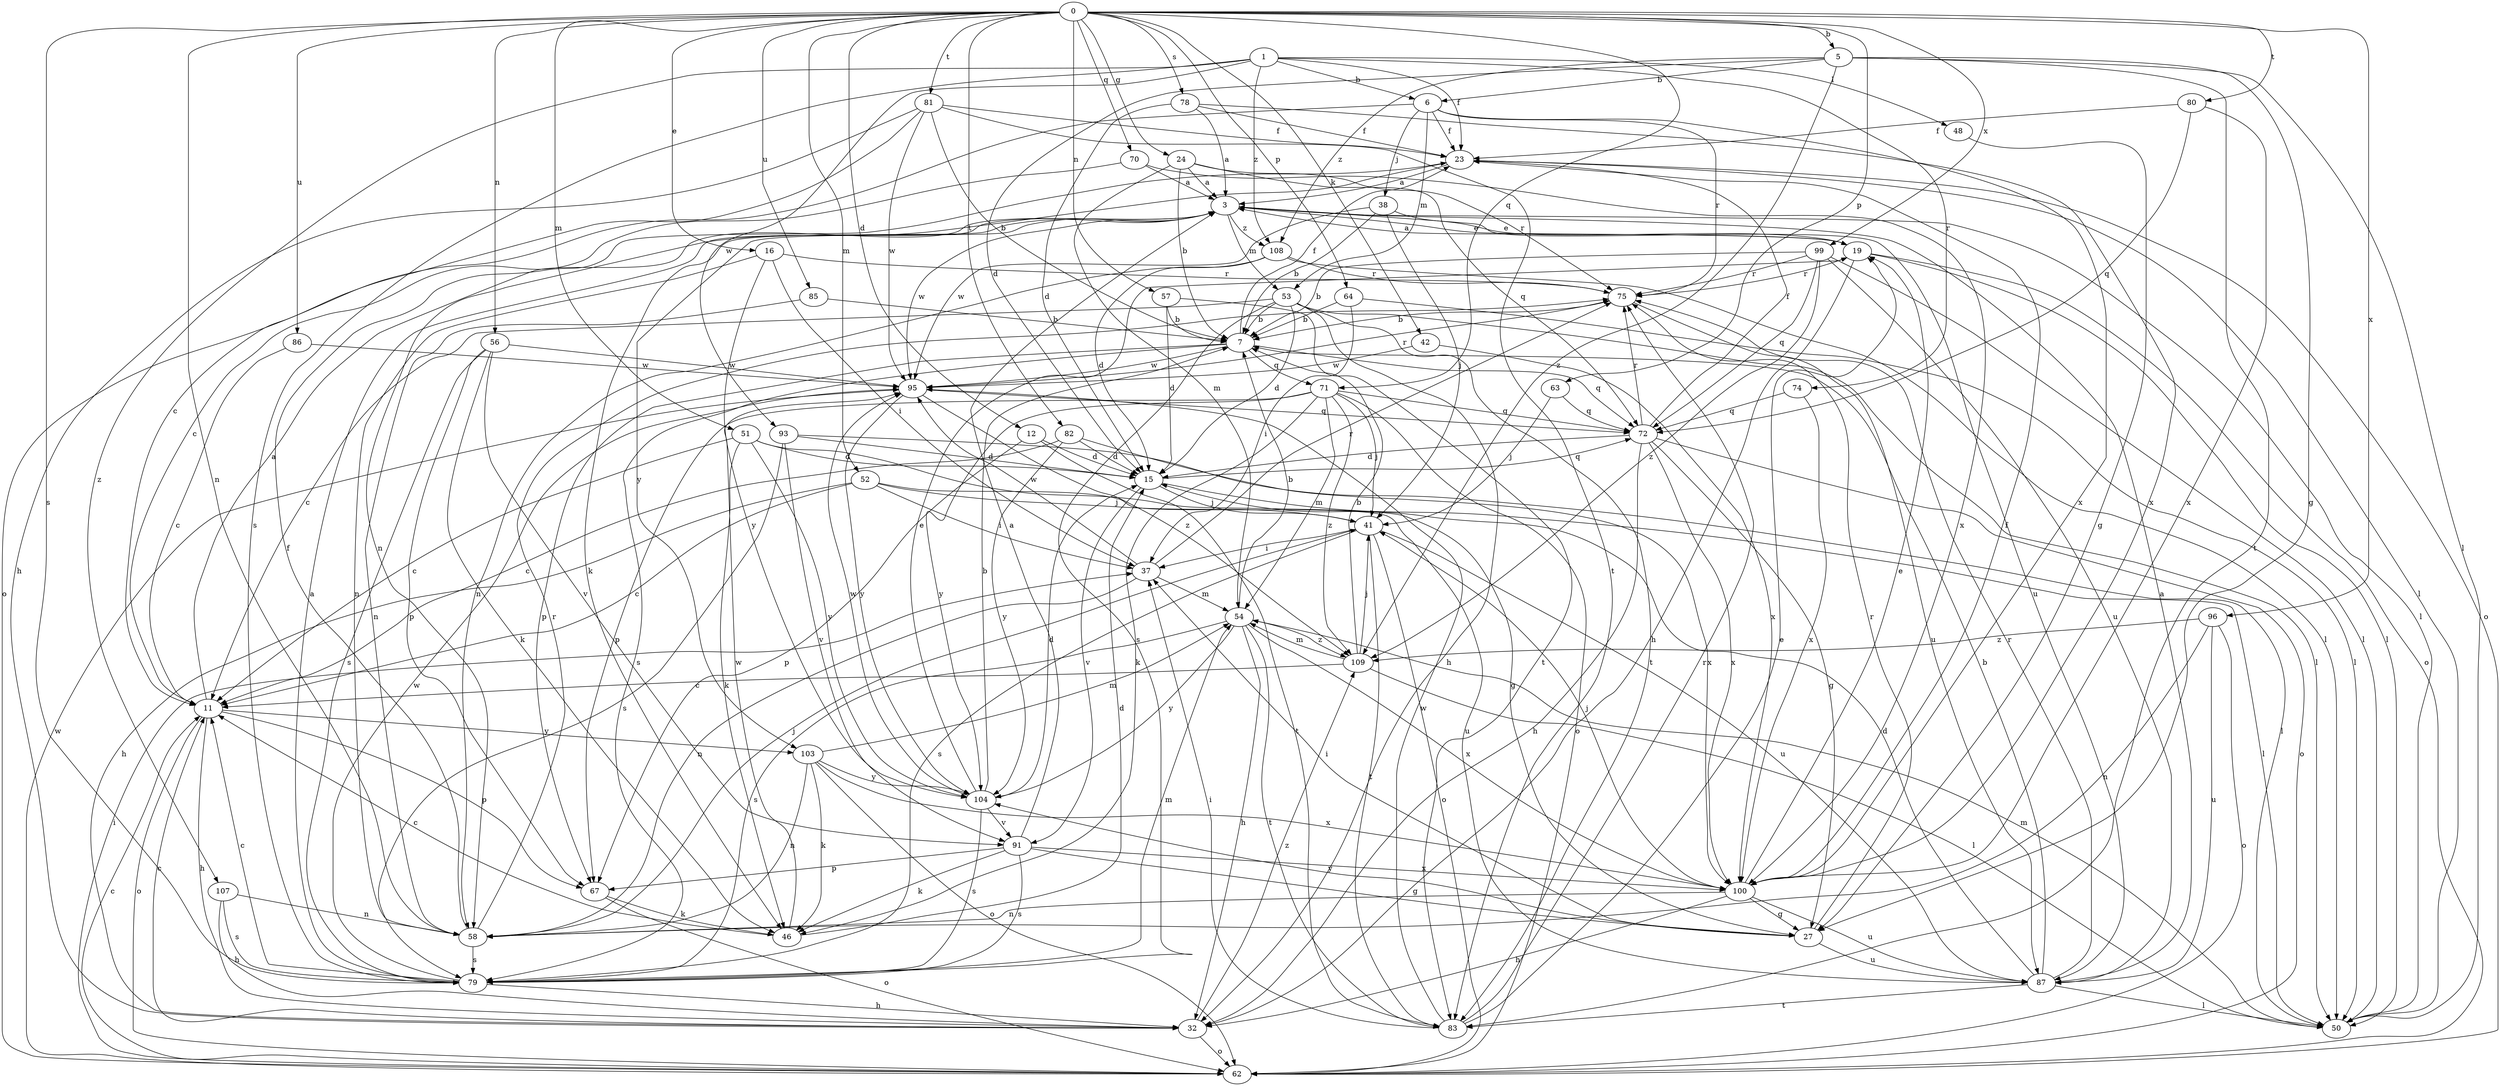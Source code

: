 strict digraph  {
0;
1;
3;
5;
6;
7;
11;
12;
15;
16;
19;
23;
24;
27;
32;
37;
38;
41;
42;
46;
48;
50;
51;
52;
53;
54;
56;
57;
58;
62;
63;
64;
67;
70;
71;
72;
74;
75;
78;
79;
80;
81;
82;
83;
85;
86;
87;
91;
93;
95;
96;
99;
100;
103;
104;
107;
108;
109;
0 -> 5  [label=b];
0 -> 12  [label=d];
0 -> 16  [label=e];
0 -> 24  [label=g];
0 -> 42  [label=k];
0 -> 51  [label=m];
0 -> 52  [label=m];
0 -> 56  [label=n];
0 -> 57  [label=n];
0 -> 58  [label=n];
0 -> 63  [label=p];
0 -> 64  [label=p];
0 -> 70  [label=q];
0 -> 71  [label=q];
0 -> 78  [label=s];
0 -> 79  [label=s];
0 -> 80  [label=t];
0 -> 81  [label=t];
0 -> 82  [label=t];
0 -> 85  [label=u];
0 -> 86  [label=u];
0 -> 96  [label=x];
0 -> 99  [label=x];
1 -> 6  [label=b];
1 -> 23  [label=f];
1 -> 48  [label=l];
1 -> 74  [label=r];
1 -> 79  [label=s];
1 -> 93  [label=w];
1 -> 107  [label=z];
1 -> 108  [label=z];
3 -> 19  [label=e];
3 -> 46  [label=k];
3 -> 50  [label=l];
3 -> 53  [label=m];
3 -> 87  [label=u];
3 -> 95  [label=w];
3 -> 103  [label=y];
3 -> 108  [label=z];
5 -> 6  [label=b];
5 -> 15  [label=d];
5 -> 27  [label=g];
5 -> 50  [label=l];
5 -> 83  [label=t];
5 -> 108  [label=z];
5 -> 109  [label=z];
6 -> 23  [label=f];
6 -> 38  [label=j];
6 -> 53  [label=m];
6 -> 62  [label=o];
6 -> 75  [label=r];
6 -> 100  [label=x];
7 -> 23  [label=f];
7 -> 67  [label=p];
7 -> 71  [label=q];
7 -> 72  [label=q];
7 -> 79  [label=s];
7 -> 95  [label=w];
11 -> 3  [label=a];
11 -> 32  [label=h];
11 -> 62  [label=o];
11 -> 67  [label=p];
11 -> 103  [label=y];
12 -> 15  [label=d];
12 -> 67  [label=p];
12 -> 83  [label=t];
15 -> 41  [label=j];
15 -> 50  [label=l];
15 -> 72  [label=q];
15 -> 91  [label=v];
16 -> 37  [label=i];
16 -> 58  [label=n];
16 -> 75  [label=r];
16 -> 104  [label=y];
19 -> 3  [label=a];
19 -> 32  [label=h];
19 -> 50  [label=l];
19 -> 62  [label=o];
19 -> 75  [label=r];
23 -> 3  [label=a];
23 -> 50  [label=l];
23 -> 58  [label=n];
23 -> 62  [label=o];
24 -> 3  [label=a];
24 -> 7  [label=b];
24 -> 54  [label=m];
24 -> 72  [label=q];
24 -> 75  [label=r];
27 -> 37  [label=i];
27 -> 75  [label=r];
27 -> 87  [label=u];
27 -> 104  [label=y];
32 -> 11  [label=c];
32 -> 62  [label=o];
32 -> 109  [label=z];
37 -> 54  [label=m];
37 -> 58  [label=n];
37 -> 75  [label=r];
37 -> 95  [label=w];
38 -> 7  [label=b];
38 -> 19  [label=e];
38 -> 41  [label=j];
38 -> 95  [label=w];
41 -> 37  [label=i];
41 -> 62  [label=o];
41 -> 79  [label=s];
41 -> 83  [label=t];
41 -> 87  [label=u];
42 -> 95  [label=w];
42 -> 100  [label=x];
46 -> 11  [label=c];
46 -> 15  [label=d];
46 -> 95  [label=w];
48 -> 27  [label=g];
50 -> 54  [label=m];
51 -> 11  [label=c];
51 -> 15  [label=d];
51 -> 27  [label=g];
51 -> 46  [label=k];
51 -> 104  [label=y];
52 -> 11  [label=c];
52 -> 32  [label=h];
52 -> 37  [label=i];
52 -> 41  [label=j];
52 -> 87  [label=u];
53 -> 7  [label=b];
53 -> 11  [label=c];
53 -> 15  [label=d];
53 -> 32  [label=h];
53 -> 50  [label=l];
53 -> 79  [label=s];
53 -> 83  [label=t];
54 -> 7  [label=b];
54 -> 32  [label=h];
54 -> 79  [label=s];
54 -> 83  [label=t];
54 -> 100  [label=x];
54 -> 104  [label=y];
54 -> 109  [label=z];
56 -> 46  [label=k];
56 -> 67  [label=p];
56 -> 79  [label=s];
56 -> 91  [label=v];
56 -> 95  [label=w];
57 -> 7  [label=b];
57 -> 15  [label=d];
57 -> 83  [label=t];
58 -> 23  [label=f];
58 -> 41  [label=j];
58 -> 75  [label=r];
58 -> 79  [label=s];
62 -> 11  [label=c];
62 -> 37  [label=i];
62 -> 95  [label=w];
63 -> 41  [label=j];
63 -> 72  [label=q];
64 -> 7  [label=b];
64 -> 37  [label=i];
64 -> 50  [label=l];
67 -> 46  [label=k];
67 -> 62  [label=o];
70 -> 3  [label=a];
70 -> 11  [label=c];
70 -> 100  [label=x];
71 -> 41  [label=j];
71 -> 46  [label=k];
71 -> 54  [label=m];
71 -> 62  [label=o];
71 -> 67  [label=p];
71 -> 72  [label=q];
71 -> 104  [label=y];
71 -> 109  [label=z];
72 -> 15  [label=d];
72 -> 23  [label=f];
72 -> 27  [label=g];
72 -> 32  [label=h];
72 -> 62  [label=o];
72 -> 75  [label=r];
72 -> 100  [label=x];
74 -> 72  [label=q];
74 -> 100  [label=x];
75 -> 7  [label=b];
75 -> 87  [label=u];
78 -> 3  [label=a];
78 -> 15  [label=d];
78 -> 23  [label=f];
78 -> 100  [label=x];
79 -> 3  [label=a];
79 -> 11  [label=c];
79 -> 32  [label=h];
79 -> 54  [label=m];
79 -> 95  [label=w];
80 -> 23  [label=f];
80 -> 72  [label=q];
80 -> 100  [label=x];
81 -> 7  [label=b];
81 -> 11  [label=c];
81 -> 23  [label=f];
81 -> 32  [label=h];
81 -> 83  [label=t];
81 -> 95  [label=w];
82 -> 11  [label=c];
82 -> 15  [label=d];
82 -> 100  [label=x];
82 -> 104  [label=y];
83 -> 19  [label=e];
83 -> 37  [label=i];
83 -> 75  [label=r];
83 -> 95  [label=w];
85 -> 7  [label=b];
85 -> 58  [label=n];
86 -> 11  [label=c];
86 -> 95  [label=w];
87 -> 3  [label=a];
87 -> 7  [label=b];
87 -> 15  [label=d];
87 -> 50  [label=l];
87 -> 75  [label=r];
87 -> 83  [label=t];
91 -> 3  [label=a];
91 -> 27  [label=g];
91 -> 46  [label=k];
91 -> 67  [label=p];
91 -> 79  [label=s];
91 -> 100  [label=x];
93 -> 15  [label=d];
93 -> 50  [label=l];
93 -> 79  [label=s];
93 -> 91  [label=v];
95 -> 72  [label=q];
95 -> 75  [label=r];
95 -> 104  [label=y];
95 -> 109  [label=z];
96 -> 58  [label=n];
96 -> 62  [label=o];
96 -> 87  [label=u];
96 -> 109  [label=z];
99 -> 7  [label=b];
99 -> 50  [label=l];
99 -> 72  [label=q];
99 -> 75  [label=r];
99 -> 87  [label=u];
99 -> 109  [label=z];
100 -> 19  [label=e];
100 -> 23  [label=f];
100 -> 27  [label=g];
100 -> 32  [label=h];
100 -> 41  [label=j];
100 -> 58  [label=n];
100 -> 87  [label=u];
103 -> 46  [label=k];
103 -> 54  [label=m];
103 -> 58  [label=n];
103 -> 62  [label=o];
103 -> 100  [label=x];
103 -> 104  [label=y];
104 -> 7  [label=b];
104 -> 15  [label=d];
104 -> 19  [label=e];
104 -> 79  [label=s];
104 -> 91  [label=v];
104 -> 95  [label=w];
107 -> 32  [label=h];
107 -> 58  [label=n];
107 -> 79  [label=s];
108 -> 15  [label=d];
108 -> 50  [label=l];
108 -> 58  [label=n];
108 -> 75  [label=r];
109 -> 7  [label=b];
109 -> 11  [label=c];
109 -> 41  [label=j];
109 -> 50  [label=l];
109 -> 54  [label=m];
}
